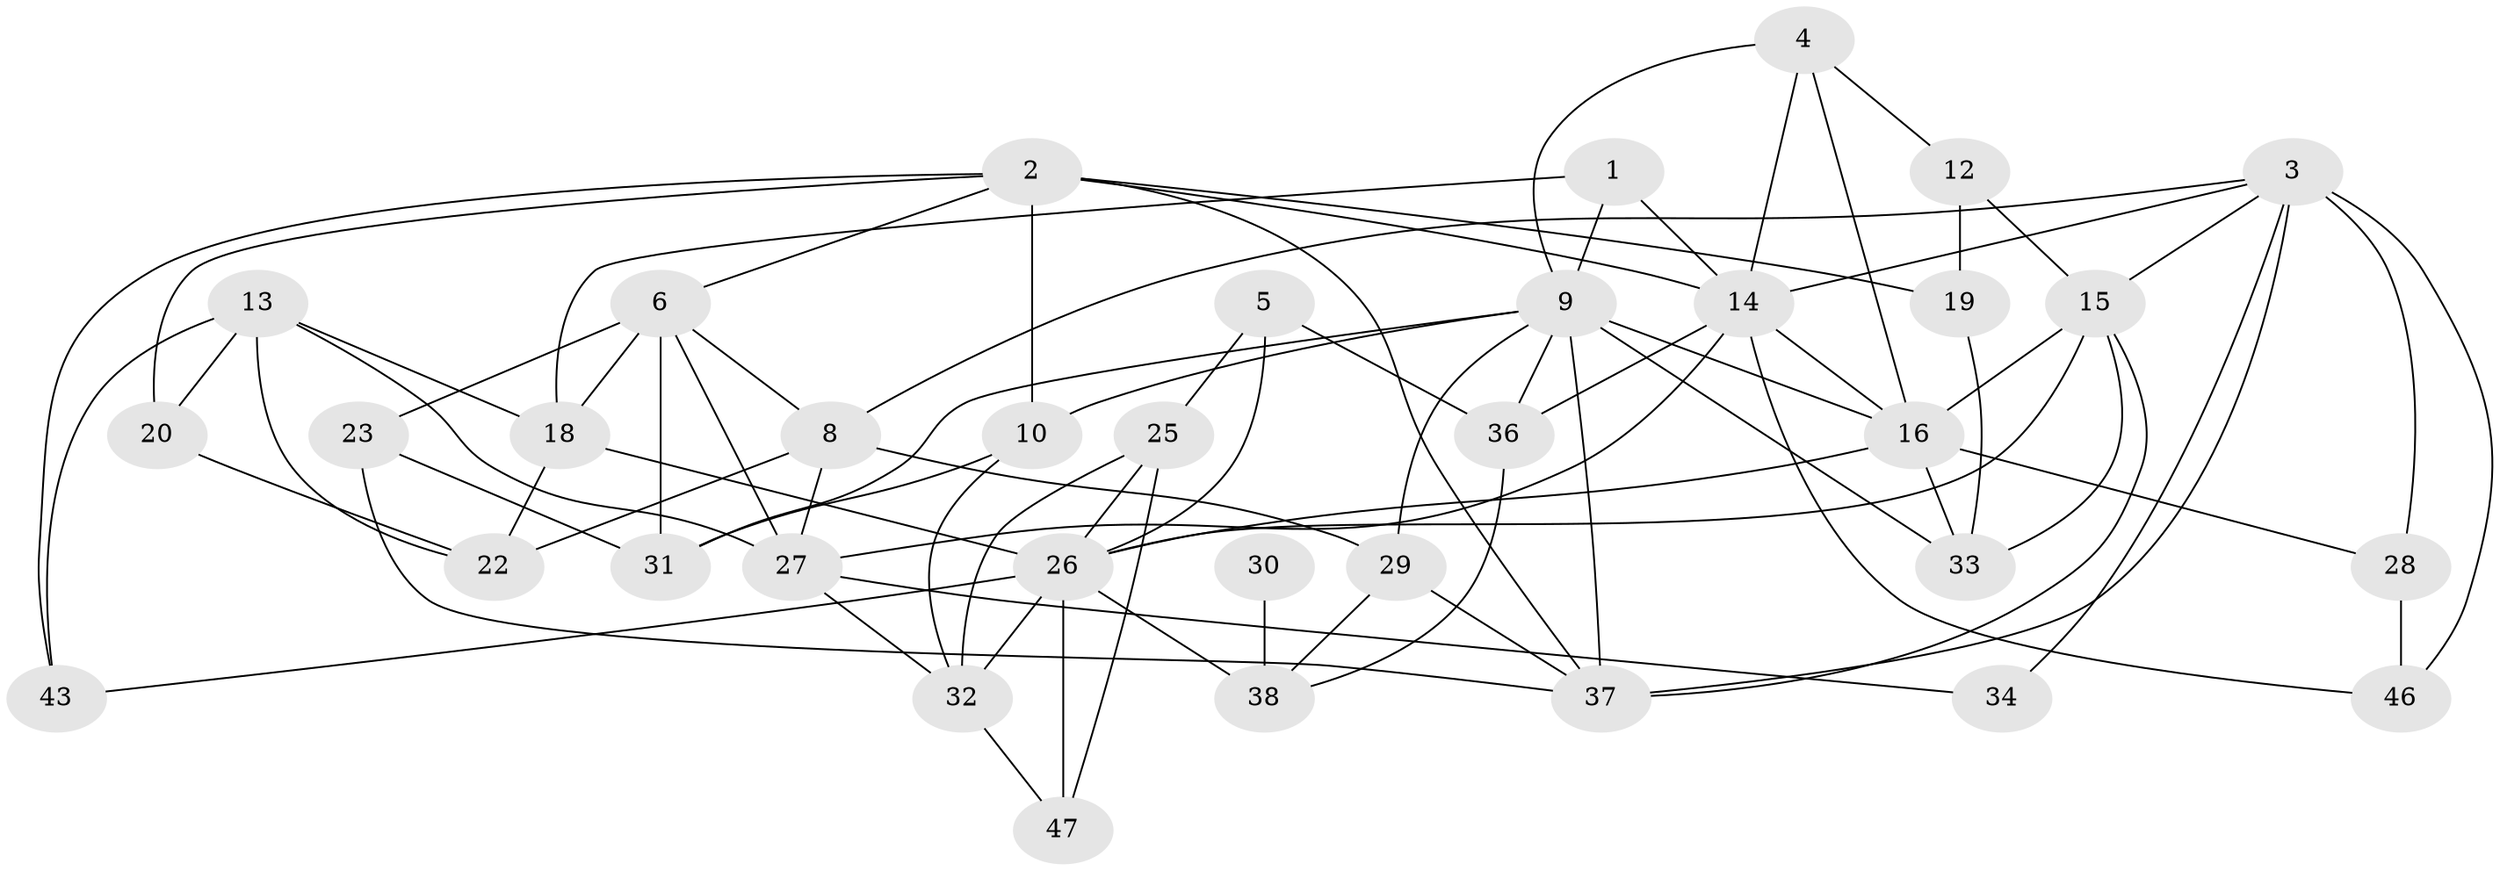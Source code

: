 // Generated by graph-tools (version 1.1) at 2025/52/02/27/25 19:52:04]
// undirected, 35 vertices, 80 edges
graph export_dot {
graph [start="1"]
  node [color=gray90,style=filled];
  1;
  2 [super="+7"];
  3 [super="+21"];
  4;
  5 [super="+11"];
  6 [super="+48"];
  8 [super="+42"];
  9 [super="+50"];
  10;
  12;
  13 [super="+35"];
  14 [super="+17"];
  15 [super="+41"];
  16 [super="+40"];
  18 [super="+24"];
  19;
  20;
  22;
  23;
  25;
  26 [super="+45"];
  27;
  28;
  29;
  30;
  31 [super="+39"];
  32;
  33;
  34;
  36;
  37 [super="+49"];
  38 [super="+44"];
  43;
  46;
  47;
  1 -- 9 [weight=2];
  1 -- 14;
  1 -- 18;
  2 -- 43;
  2 -- 19;
  2 -- 20;
  2 -- 10;
  2 -- 6;
  2 -- 37;
  2 -- 14;
  3 -- 37;
  3 -- 8;
  3 -- 34;
  3 -- 28;
  3 -- 46;
  3 -- 15;
  3 -- 14;
  4 -- 12;
  4 -- 9;
  4 -- 14;
  4 -- 16;
  5 -- 26 [weight=2];
  5 -- 36;
  5 -- 25;
  6 -- 23 [weight=2];
  6 -- 8;
  6 -- 31;
  6 -- 27;
  6 -- 18;
  8 -- 27;
  8 -- 22;
  8 -- 29;
  9 -- 16;
  9 -- 29;
  9 -- 36;
  9 -- 37;
  9 -- 33;
  9 -- 10;
  9 -- 31;
  10 -- 32;
  10 -- 31;
  12 -- 19;
  12 -- 15;
  13 -- 18;
  13 -- 27;
  13 -- 22;
  13 -- 43;
  13 -- 20;
  14 -- 16;
  14 -- 27;
  14 -- 36 [weight=2];
  14 -- 46;
  15 -- 33;
  15 -- 16;
  15 -- 37;
  15 -- 26;
  16 -- 28;
  16 -- 33;
  16 -- 26;
  18 -- 26;
  18 -- 22;
  19 -- 33;
  20 -- 22;
  23 -- 31;
  23 -- 37;
  25 -- 47;
  25 -- 26;
  25 -- 32;
  26 -- 32;
  26 -- 38;
  26 -- 43;
  26 -- 47;
  27 -- 32;
  27 -- 34;
  28 -- 46;
  29 -- 38;
  29 -- 37;
  30 -- 38 [weight=2];
  32 -- 47;
  36 -- 38;
}

